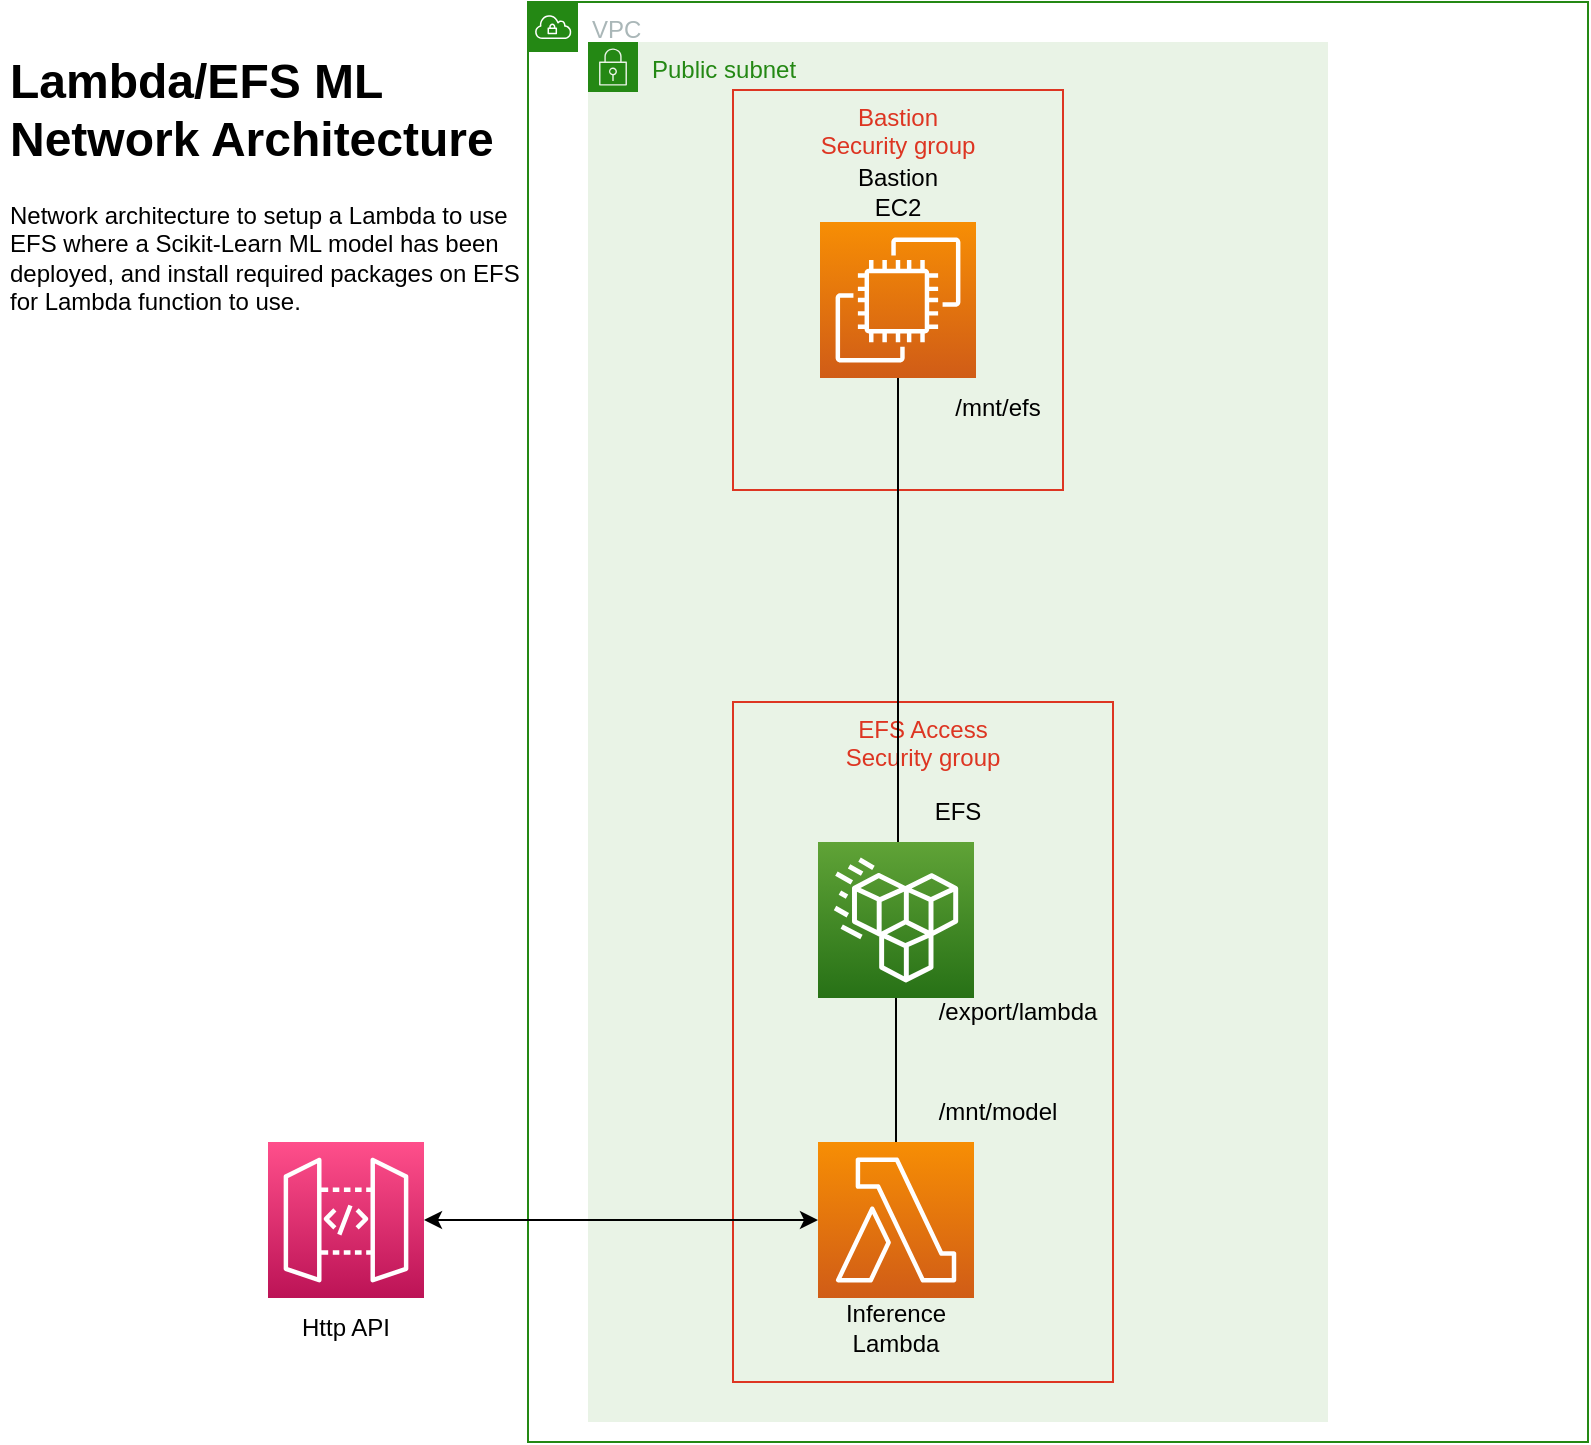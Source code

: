 <mxfile version="16.6.6" type="device"><diagram id="K_rJSIZsF1kPLrKqmS-r" name="Page-1"><mxGraphModel dx="959" dy="789" grid="1" gridSize="10" guides="1" tooltips="1" connect="1" arrows="1" fold="1" page="1" pageScale="1" pageWidth="827" pageHeight="1169" math="0" shadow="0"><root><mxCell id="0"/><mxCell id="1" parent="0"/><mxCell id="tyHRVj8qggt_7NKPm5MO-20" value="VPC" style="points=[[0,0],[0.25,0],[0.5,0],[0.75,0],[1,0],[1,0.25],[1,0.5],[1,0.75],[1,1],[0.75,1],[0.5,1],[0.25,1],[0,1],[0,0.75],[0,0.5],[0,0.25]];outlineConnect=0;gradientColor=none;html=1;whiteSpace=wrap;fontSize=12;fontStyle=0;container=1;pointerEvents=0;collapsible=0;recursiveResize=0;shape=mxgraph.aws4.group;grIcon=mxgraph.aws4.group_vpc;strokeColor=#248814;fillColor=none;verticalAlign=top;align=left;spacingLeft=30;fontColor=#AAB7B8;dashed=0;" vertex="1" parent="1"><mxGeometry x="270" y="20" width="530" height="720" as="geometry"/></mxCell><mxCell id="tyHRVj8qggt_7NKPm5MO-24" value="Public subnet" style="points=[[0,0],[0.25,0],[0.5,0],[0.75,0],[1,0],[1,0.25],[1,0.5],[1,0.75],[1,1],[0.75,1],[0.5,1],[0.25,1],[0,1],[0,0.75],[0,0.5],[0,0.25]];outlineConnect=0;gradientColor=none;html=1;whiteSpace=wrap;fontSize=12;fontStyle=0;container=1;pointerEvents=0;collapsible=0;recursiveResize=0;shape=mxgraph.aws4.group;grIcon=mxgraph.aws4.group_security_group;grStroke=0;strokeColor=#248814;fillColor=#E9F3E6;verticalAlign=top;align=left;spacingLeft=30;fontColor=#248814;dashed=0;" vertex="1" parent="tyHRVj8qggt_7NKPm5MO-20"><mxGeometry x="30" y="20" width="370" height="690" as="geometry"/></mxCell><mxCell id="tyHRVj8qggt_7NKPm5MO-7" value="Bastion &#10;Security group" style="fillColor=none;strokeColor=#DD3522;verticalAlign=top;fontStyle=0;fontColor=#DD3522;" vertex="1" parent="tyHRVj8qggt_7NKPm5MO-24"><mxGeometry x="72.5" y="24" width="165" height="200" as="geometry"/></mxCell><mxCell id="tyHRVj8qggt_7NKPm5MO-8" value="EFS Access &#10;Security group" style="fillColor=none;strokeColor=#DD3522;verticalAlign=top;fontStyle=0;fontColor=#DD3522;" vertex="1" parent="tyHRVj8qggt_7NKPm5MO-24"><mxGeometry x="72.5" y="330" width="190" height="340" as="geometry"/></mxCell><mxCell id="tyHRVj8qggt_7NKPm5MO-4" value="" style="sketch=0;points=[[0,0,0],[0.25,0,0],[0.5,0,0],[0.75,0,0],[1,0,0],[0,1,0],[0.25,1,0],[0.5,1,0],[0.75,1,0],[1,1,0],[0,0.25,0],[0,0.5,0],[0,0.75,0],[1,0.25,0],[1,0.5,0],[1,0.75,0]];outlineConnect=0;fontColor=#232F3E;gradientColor=#F78E04;gradientDirection=north;fillColor=#D05C17;strokeColor=#ffffff;dashed=0;verticalLabelPosition=bottom;verticalAlign=top;align=center;html=1;fontSize=12;fontStyle=0;aspect=fixed;shape=mxgraph.aws4.resourceIcon;resIcon=mxgraph.aws4.lambda;" vertex="1" parent="1"><mxGeometry x="415" y="590" width="78" height="78" as="geometry"/></mxCell><mxCell id="tyHRVj8qggt_7NKPm5MO-5" value="" style="sketch=0;points=[[0,0,0],[0.25,0,0],[0.5,0,0],[0.75,0,0],[1,0,0],[0,1,0],[0.25,1,0],[0.5,1,0],[0.75,1,0],[1,1,0],[0,0.25,0],[0,0.5,0],[0,0.75,0],[1,0.25,0],[1,0.5,0],[1,0.75,0]];outlineConnect=0;fontColor=#232F3E;gradientColor=#F78E04;gradientDirection=north;fillColor=#D05C17;strokeColor=#ffffff;dashed=0;verticalLabelPosition=bottom;verticalAlign=top;align=center;html=1;fontSize=12;fontStyle=0;aspect=fixed;shape=mxgraph.aws4.resourceIcon;resIcon=mxgraph.aws4.ec2;" vertex="1" parent="1"><mxGeometry x="416" y="130" width="78" height="78" as="geometry"/></mxCell><mxCell id="tyHRVj8qggt_7NKPm5MO-6" value="" style="sketch=0;points=[[0,0,0],[0.25,0,0],[0.5,0,0],[0.75,0,0],[1,0,0],[0,1,0],[0.25,1,0],[0.5,1,0],[0.75,1,0],[1,1,0],[0,0.25,0],[0,0.5,0],[0,0.75,0],[1,0.25,0],[1,0.5,0],[1,0.75,0]];outlineConnect=0;fontColor=#232F3E;gradientColor=#60A337;gradientDirection=north;fillColor=#277116;strokeColor=#ffffff;dashed=0;verticalLabelPosition=bottom;verticalAlign=top;align=center;html=1;fontSize=12;fontStyle=0;aspect=fixed;shape=mxgraph.aws4.resourceIcon;resIcon=mxgraph.aws4.efs_standard;" vertex="1" parent="1"><mxGeometry x="415" y="440" width="78" height="78" as="geometry"/></mxCell><mxCell id="tyHRVj8qggt_7NKPm5MO-9" value="Bastion EC2" style="text;html=1;strokeColor=none;fillColor=none;align=center;verticalAlign=middle;whiteSpace=wrap;rounded=0;" vertex="1" parent="1"><mxGeometry x="425" y="100" width="60" height="30" as="geometry"/></mxCell><mxCell id="tyHRVj8qggt_7NKPm5MO-10" value="" style="endArrow=none;html=1;rounded=0;exitX=0.5;exitY=0;exitDx=0;exitDy=0;exitPerimeter=0;entryX=0.5;entryY=1;entryDx=0;entryDy=0;entryPerimeter=0;" edge="1" parent="1" source="tyHRVj8qggt_7NKPm5MO-4" target="tyHRVj8qggt_7NKPm5MO-6"><mxGeometry width="50" height="50" relative="1" as="geometry"><mxPoint x="655" y="530" as="sourcePoint"/><mxPoint x="605" y="390" as="targetPoint"/></mxGeometry></mxCell><mxCell id="tyHRVj8qggt_7NKPm5MO-11" value="" style="endArrow=none;html=1;rounded=0;entryX=0.5;entryY=1;entryDx=0;entryDy=0;entryPerimeter=0;" edge="1" parent="1" target="tyHRVj8qggt_7NKPm5MO-5"><mxGeometry width="50" height="50" relative="1" as="geometry"><mxPoint x="455" y="440" as="sourcePoint"/><mxPoint x="464" y="528" as="targetPoint"/></mxGeometry></mxCell><mxCell id="tyHRVj8qggt_7NKPm5MO-12" value="/mnt/model" style="text;html=1;strokeColor=none;fillColor=none;align=center;verticalAlign=middle;whiteSpace=wrap;rounded=0;" vertex="1" parent="1"><mxGeometry x="475" y="560" width="60" height="30" as="geometry"/></mxCell><mxCell id="tyHRVj8qggt_7NKPm5MO-13" value="/export/lambda" style="text;html=1;strokeColor=none;fillColor=none;align=center;verticalAlign=middle;whiteSpace=wrap;rounded=0;" vertex="1" parent="1"><mxGeometry x="485" y="510" width="60" height="30" as="geometry"/></mxCell><mxCell id="tyHRVj8qggt_7NKPm5MO-14" value="/mnt/efs" style="text;html=1;strokeColor=none;fillColor=none;align=center;verticalAlign=middle;whiteSpace=wrap;rounded=0;" vertex="1" parent="1"><mxGeometry x="475" y="208" width="60" height="30" as="geometry"/></mxCell><mxCell id="tyHRVj8qggt_7NKPm5MO-15" value="EFS" style="text;html=1;strokeColor=none;fillColor=none;align=center;verticalAlign=middle;whiteSpace=wrap;rounded=0;" vertex="1" parent="1"><mxGeometry x="455" y="410" width="60" height="30" as="geometry"/></mxCell><mxCell id="tyHRVj8qggt_7NKPm5MO-16" value="Inference&lt;br&gt;Lambda" style="text;html=1;strokeColor=none;fillColor=none;align=center;verticalAlign=middle;whiteSpace=wrap;rounded=0;" vertex="1" parent="1"><mxGeometry x="424" y="668" width="60" height="30" as="geometry"/></mxCell><mxCell id="tyHRVj8qggt_7NKPm5MO-17" value="" style="sketch=0;points=[[0,0,0],[0.25,0,0],[0.5,0,0],[0.75,0,0],[1,0,0],[0,1,0],[0.25,1,0],[0.5,1,0],[0.75,1,0],[1,1,0],[0,0.25,0],[0,0.5,0],[0,0.75,0],[1,0.25,0],[1,0.5,0],[1,0.75,0]];outlineConnect=0;fontColor=#232F3E;gradientColor=#FF4F8B;gradientDirection=north;fillColor=#BC1356;strokeColor=#ffffff;dashed=0;verticalLabelPosition=bottom;verticalAlign=top;align=center;html=1;fontSize=12;fontStyle=0;aspect=fixed;shape=mxgraph.aws4.resourceIcon;resIcon=mxgraph.aws4.api_gateway;" vertex="1" parent="1"><mxGeometry x="140" y="590" width="78" height="78" as="geometry"/></mxCell><mxCell id="tyHRVj8qggt_7NKPm5MO-18" value="Http API" style="text;html=1;strokeColor=none;fillColor=none;align=center;verticalAlign=middle;whiteSpace=wrap;rounded=0;" vertex="1" parent="1"><mxGeometry x="149" y="668" width="60" height="30" as="geometry"/></mxCell><mxCell id="tyHRVj8qggt_7NKPm5MO-21" value="" style="endArrow=classic;startArrow=classic;html=1;rounded=0;exitX=1;exitY=0.5;exitDx=0;exitDy=0;exitPerimeter=0;" edge="1" parent="1" source="tyHRVj8qggt_7NKPm5MO-17" target="tyHRVj8qggt_7NKPm5MO-4"><mxGeometry width="50" height="50" relative="1" as="geometry"><mxPoint x="380" y="400" as="sourcePoint"/><mxPoint x="240" y="480" as="targetPoint"/></mxGeometry></mxCell><mxCell id="tyHRVj8qggt_7NKPm5MO-22" value="&lt;h1&gt;Lambda/EFS ML Network Architecture&lt;/h1&gt;&lt;p&gt;Network architecture to setup a Lambda to use EFS where a Scikit-Learn ML model has been deployed, and install required packages on EFS for Lambda function to use.&lt;/p&gt;" style="text;html=1;strokeColor=none;fillColor=none;spacing=5;spacingTop=-20;whiteSpace=wrap;overflow=hidden;rounded=0;" vertex="1" parent="1"><mxGeometry x="6" y="40" width="272" height="220" as="geometry"/></mxCell></root></mxGraphModel></diagram></mxfile>